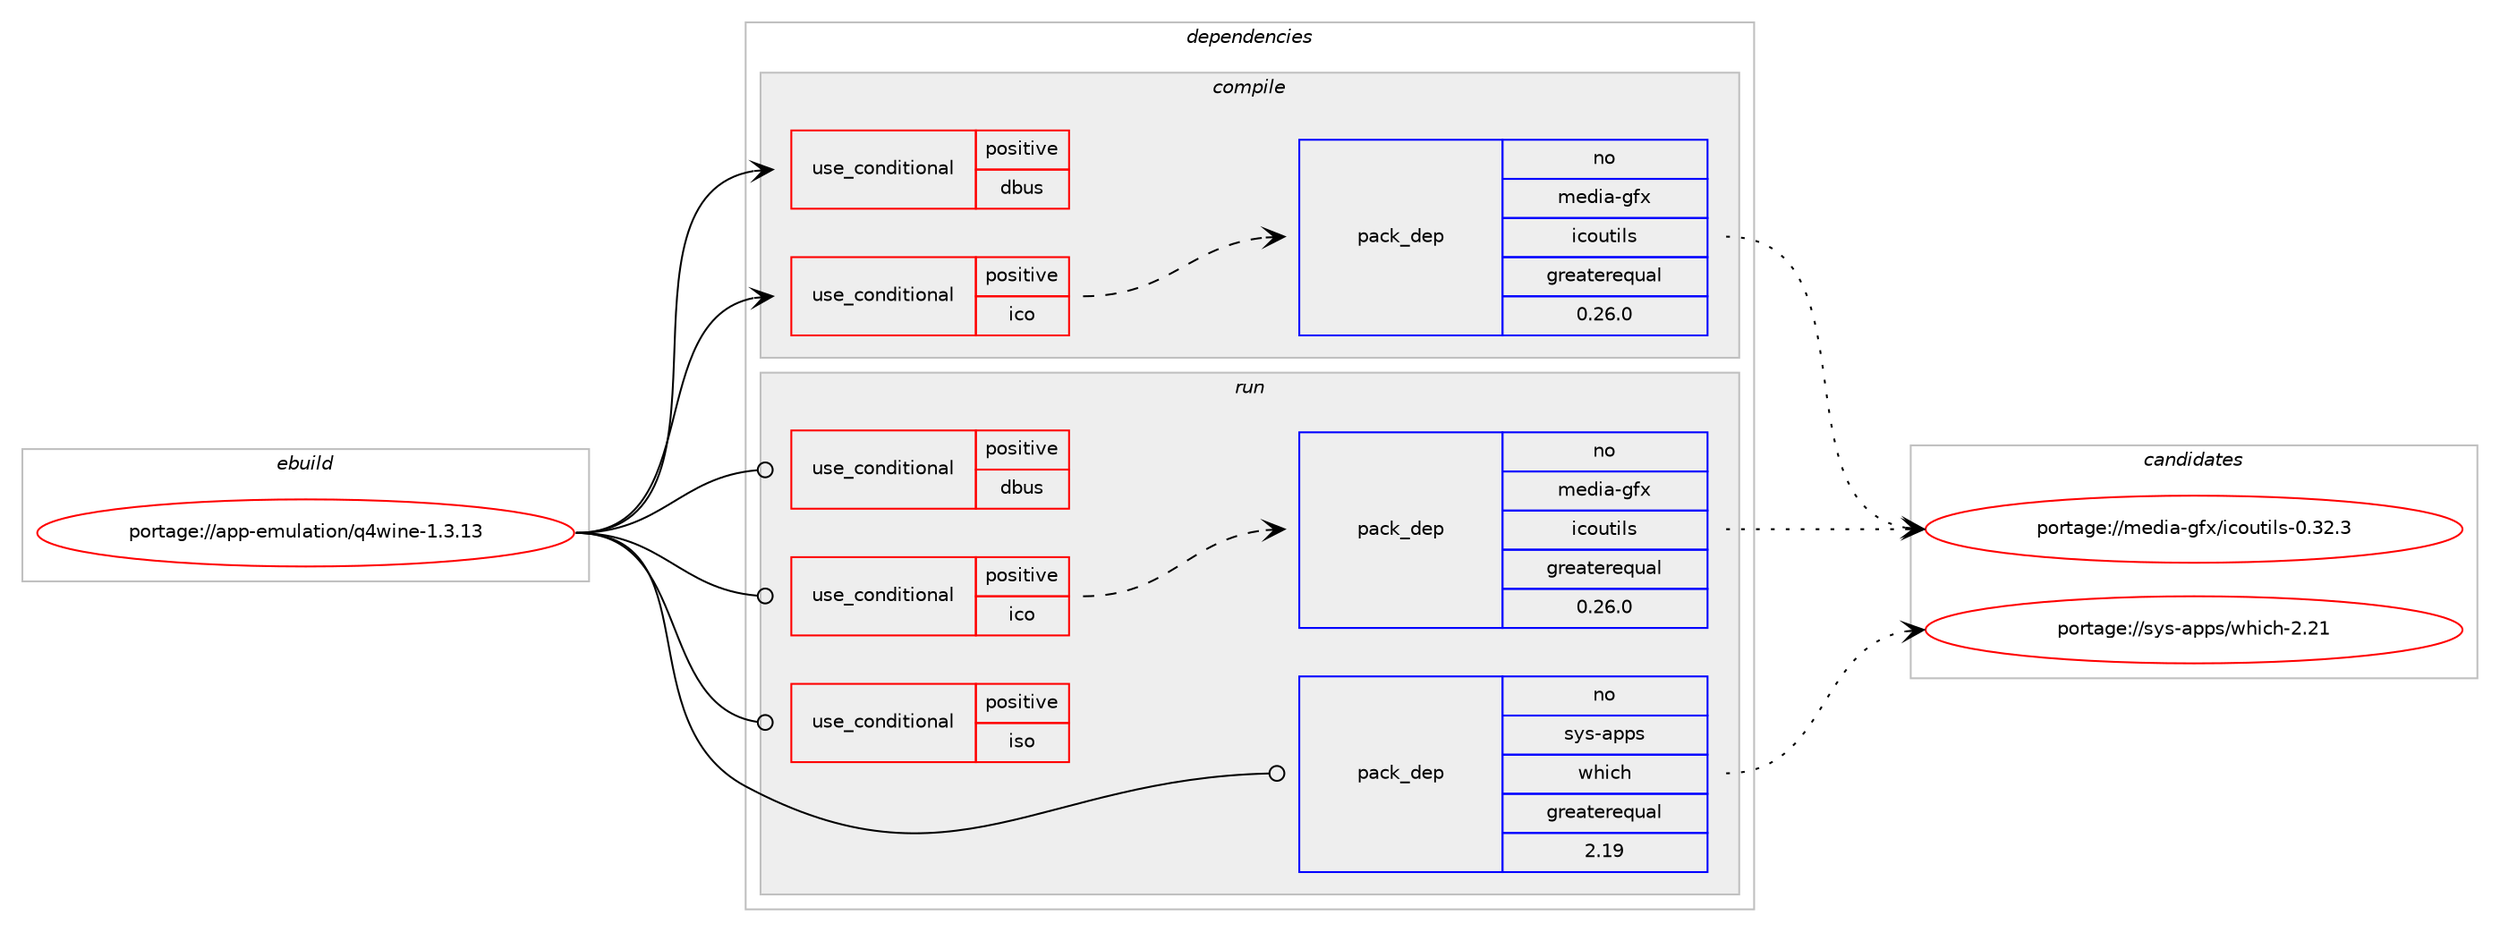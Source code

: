 digraph prolog {

# *************
# Graph options
# *************

newrank=true;
concentrate=true;
compound=true;
graph [rankdir=LR,fontname=Helvetica,fontsize=10,ranksep=1.5];#, ranksep=2.5, nodesep=0.2];
edge  [arrowhead=vee];
node  [fontname=Helvetica,fontsize=10];

# **********
# The ebuild
# **********

subgraph cluster_leftcol {
color=gray;
rank=same;
label=<<i>ebuild</i>>;
id [label="portage://app-emulation/q4wine-1.3.13", color=red, width=4, href="../app-emulation/q4wine-1.3.13.svg"];
}

# ****************
# The dependencies
# ****************

subgraph cluster_midcol {
color=gray;
label=<<i>dependencies</i>>;
subgraph cluster_compile {
fillcolor="#eeeeee";
style=filled;
label=<<i>compile</i>>;
subgraph cond6937 {
dependency11759 [label=<<TABLE BORDER="0" CELLBORDER="1" CELLSPACING="0" CELLPADDING="4"><TR><TD ROWSPAN="3" CELLPADDING="10">use_conditional</TD></TR><TR><TD>positive</TD></TR><TR><TD>dbus</TD></TR></TABLE>>, shape=none, color=red];
# *** BEGIN UNKNOWN DEPENDENCY TYPE (TODO) ***
# dependency11759 -> package_dependency(portage://app-emulation/q4wine-1.3.13,install,no,dev-qt,qtdbus,none,[,,],[slot(5)],[])
# *** END UNKNOWN DEPENDENCY TYPE (TODO) ***

}
id:e -> dependency11759:w [weight=20,style="solid",arrowhead="vee"];
subgraph cond6938 {
dependency11760 [label=<<TABLE BORDER="0" CELLBORDER="1" CELLSPACING="0" CELLPADDING="4"><TR><TD ROWSPAN="3" CELLPADDING="10">use_conditional</TD></TR><TR><TD>positive</TD></TR><TR><TD>ico</TD></TR></TABLE>>, shape=none, color=red];
subgraph pack4632 {
dependency11761 [label=<<TABLE BORDER="0" CELLBORDER="1" CELLSPACING="0" CELLPADDING="4" WIDTH="220"><TR><TD ROWSPAN="6" CELLPADDING="30">pack_dep</TD></TR><TR><TD WIDTH="110">no</TD></TR><TR><TD>media-gfx</TD></TR><TR><TD>icoutils</TD></TR><TR><TD>greaterequal</TD></TR><TR><TD>0.26.0</TD></TR></TABLE>>, shape=none, color=blue];
}
dependency11760:e -> dependency11761:w [weight=20,style="dashed",arrowhead="vee"];
}
id:e -> dependency11760:w [weight=20,style="solid",arrowhead="vee"];
# *** BEGIN UNKNOWN DEPENDENCY TYPE (TODO) ***
# id -> package_dependency(portage://app-emulation/q4wine-1.3.13,install,no,dev-qt,qtcore,none,[,,],[slot(5)],[])
# *** END UNKNOWN DEPENDENCY TYPE (TODO) ***

# *** BEGIN UNKNOWN DEPENDENCY TYPE (TODO) ***
# id -> package_dependency(portage://app-emulation/q4wine-1.3.13,install,no,dev-qt,qtgui,none,[,,],[slot(5)],[])
# *** END UNKNOWN DEPENDENCY TYPE (TODO) ***

# *** BEGIN UNKNOWN DEPENDENCY TYPE (TODO) ***
# id -> package_dependency(portage://app-emulation/q4wine-1.3.13,install,no,dev-qt,qtnetwork,none,[,,],[slot(5)],[])
# *** END UNKNOWN DEPENDENCY TYPE (TODO) ***

# *** BEGIN UNKNOWN DEPENDENCY TYPE (TODO) ***
# id -> package_dependency(portage://app-emulation/q4wine-1.3.13,install,no,dev-qt,qtsingleapplication,none,[,,],[],[use(enable(qt5),positive),use(enable(X),none)])
# *** END UNKNOWN DEPENDENCY TYPE (TODO) ***

# *** BEGIN UNKNOWN DEPENDENCY TYPE (TODO) ***
# id -> package_dependency(portage://app-emulation/q4wine-1.3.13,install,no,dev-qt,qtsql,none,[,,],[slot(5)],[use(enable(sqlite),none)])
# *** END UNKNOWN DEPENDENCY TYPE (TODO) ***

# *** BEGIN UNKNOWN DEPENDENCY TYPE (TODO) ***
# id -> package_dependency(portage://app-emulation/q4wine-1.3.13,install,no,dev-qt,qtsvg,none,[,,],[slot(5)],[])
# *** END UNKNOWN DEPENDENCY TYPE (TODO) ***

# *** BEGIN UNKNOWN DEPENDENCY TYPE (TODO) ***
# id -> package_dependency(portage://app-emulation/q4wine-1.3.13,install,no,dev-qt,qtwidgets,none,[,,],[slot(5)],[])
# *** END UNKNOWN DEPENDENCY TYPE (TODO) ***

# *** BEGIN UNKNOWN DEPENDENCY TYPE (TODO) ***
# id -> package_dependency(portage://app-emulation/q4wine-1.3.13,install,no,dev-qt,qtxml,none,[,,],[slot(5)],[])
# *** END UNKNOWN DEPENDENCY TYPE (TODO) ***

}
subgraph cluster_compileandrun {
fillcolor="#eeeeee";
style=filled;
label=<<i>compile and run</i>>;
}
subgraph cluster_run {
fillcolor="#eeeeee";
style=filled;
label=<<i>run</i>>;
subgraph cond6939 {
dependency11762 [label=<<TABLE BORDER="0" CELLBORDER="1" CELLSPACING="0" CELLPADDING="4"><TR><TD ROWSPAN="3" CELLPADDING="10">use_conditional</TD></TR><TR><TD>positive</TD></TR><TR><TD>dbus</TD></TR></TABLE>>, shape=none, color=red];
# *** BEGIN UNKNOWN DEPENDENCY TYPE (TODO) ***
# dependency11762 -> package_dependency(portage://app-emulation/q4wine-1.3.13,run,no,dev-qt,qtdbus,none,[,,],[slot(5)],[])
# *** END UNKNOWN DEPENDENCY TYPE (TODO) ***

}
id:e -> dependency11762:w [weight=20,style="solid",arrowhead="odot"];
subgraph cond6940 {
dependency11763 [label=<<TABLE BORDER="0" CELLBORDER="1" CELLSPACING="0" CELLPADDING="4"><TR><TD ROWSPAN="3" CELLPADDING="10">use_conditional</TD></TR><TR><TD>positive</TD></TR><TR><TD>ico</TD></TR></TABLE>>, shape=none, color=red];
subgraph pack4633 {
dependency11764 [label=<<TABLE BORDER="0" CELLBORDER="1" CELLSPACING="0" CELLPADDING="4" WIDTH="220"><TR><TD ROWSPAN="6" CELLPADDING="30">pack_dep</TD></TR><TR><TD WIDTH="110">no</TD></TR><TR><TD>media-gfx</TD></TR><TR><TD>icoutils</TD></TR><TR><TD>greaterequal</TD></TR><TR><TD>0.26.0</TD></TR></TABLE>>, shape=none, color=blue];
}
dependency11763:e -> dependency11764:w [weight=20,style="dashed",arrowhead="vee"];
}
id:e -> dependency11763:w [weight=20,style="solid",arrowhead="odot"];
subgraph cond6941 {
dependency11765 [label=<<TABLE BORDER="0" CELLBORDER="1" CELLSPACING="0" CELLPADDING="4"><TR><TD ROWSPAN="3" CELLPADDING="10">use_conditional</TD></TR><TR><TD>positive</TD></TR><TR><TD>iso</TD></TR></TABLE>>, shape=none, color=red];
# *** BEGIN UNKNOWN DEPENDENCY TYPE (TODO) ***
# dependency11765 -> package_dependency(portage://app-emulation/q4wine-1.3.13,run,no,sys-fs,fuseiso,none,[,,],[],[])
# *** END UNKNOWN DEPENDENCY TYPE (TODO) ***

}
id:e -> dependency11765:w [weight=20,style="solid",arrowhead="odot"];
# *** BEGIN UNKNOWN DEPENDENCY TYPE (TODO) ***
# id -> package_dependency(portage://app-emulation/q4wine-1.3.13,run,no,app-admin,sudo,none,[,,],[],[])
# *** END UNKNOWN DEPENDENCY TYPE (TODO) ***

# *** BEGIN UNKNOWN DEPENDENCY TYPE (TODO) ***
# id -> package_dependency(portage://app-emulation/q4wine-1.3.13,run,no,dev-qt,qtcore,none,[,,],[slot(5)],[])
# *** END UNKNOWN DEPENDENCY TYPE (TODO) ***

# *** BEGIN UNKNOWN DEPENDENCY TYPE (TODO) ***
# id -> package_dependency(portage://app-emulation/q4wine-1.3.13,run,no,dev-qt,qtgui,none,[,,],[slot(5)],[])
# *** END UNKNOWN DEPENDENCY TYPE (TODO) ***

# *** BEGIN UNKNOWN DEPENDENCY TYPE (TODO) ***
# id -> package_dependency(portage://app-emulation/q4wine-1.3.13,run,no,dev-qt,qtnetwork,none,[,,],[slot(5)],[])
# *** END UNKNOWN DEPENDENCY TYPE (TODO) ***

# *** BEGIN UNKNOWN DEPENDENCY TYPE (TODO) ***
# id -> package_dependency(portage://app-emulation/q4wine-1.3.13,run,no,dev-qt,qtsingleapplication,none,[,,],[],[use(enable(qt5),positive),use(enable(X),none)])
# *** END UNKNOWN DEPENDENCY TYPE (TODO) ***

# *** BEGIN UNKNOWN DEPENDENCY TYPE (TODO) ***
# id -> package_dependency(portage://app-emulation/q4wine-1.3.13,run,no,dev-qt,qtsql,none,[,,],[slot(5)],[use(enable(sqlite),none)])
# *** END UNKNOWN DEPENDENCY TYPE (TODO) ***

# *** BEGIN UNKNOWN DEPENDENCY TYPE (TODO) ***
# id -> package_dependency(portage://app-emulation/q4wine-1.3.13,run,no,dev-qt,qtsvg,none,[,,],[slot(5)],[])
# *** END UNKNOWN DEPENDENCY TYPE (TODO) ***

# *** BEGIN UNKNOWN DEPENDENCY TYPE (TODO) ***
# id -> package_dependency(portage://app-emulation/q4wine-1.3.13,run,no,dev-qt,qtwidgets,none,[,,],[slot(5)],[])
# *** END UNKNOWN DEPENDENCY TYPE (TODO) ***

# *** BEGIN UNKNOWN DEPENDENCY TYPE (TODO) ***
# id -> package_dependency(portage://app-emulation/q4wine-1.3.13,run,no,dev-qt,qtxml,none,[,,],[slot(5)],[])
# *** END UNKNOWN DEPENDENCY TYPE (TODO) ***

subgraph pack4634 {
dependency11766 [label=<<TABLE BORDER="0" CELLBORDER="1" CELLSPACING="0" CELLPADDING="4" WIDTH="220"><TR><TD ROWSPAN="6" CELLPADDING="30">pack_dep</TD></TR><TR><TD WIDTH="110">no</TD></TR><TR><TD>sys-apps</TD></TR><TR><TD>which</TD></TR><TR><TD>greaterequal</TD></TR><TR><TD>2.19</TD></TR></TABLE>>, shape=none, color=blue];
}
id:e -> dependency11766:w [weight=20,style="solid",arrowhead="odot"];
}
}

# **************
# The candidates
# **************

subgraph cluster_choices {
rank=same;
color=gray;
label=<<i>candidates</i>>;

subgraph choice4632 {
color=black;
nodesep=1;
choice1091011001059745103102120471059911111711610510811545484651504651 [label="portage://media-gfx/icoutils-0.32.3", color=red, width=4,href="../media-gfx/icoutils-0.32.3.svg"];
dependency11761:e -> choice1091011001059745103102120471059911111711610510811545484651504651:w [style=dotted,weight="100"];
}
subgraph choice4633 {
color=black;
nodesep=1;
choice1091011001059745103102120471059911111711610510811545484651504651 [label="portage://media-gfx/icoutils-0.32.3", color=red, width=4,href="../media-gfx/icoutils-0.32.3.svg"];
dependency11764:e -> choice1091011001059745103102120471059911111711610510811545484651504651:w [style=dotted,weight="100"];
}
subgraph choice4634 {
color=black;
nodesep=1;
choice115121115459711211211547119104105991044550465049 [label="portage://sys-apps/which-2.21", color=red, width=4,href="../sys-apps/which-2.21.svg"];
dependency11766:e -> choice115121115459711211211547119104105991044550465049:w [style=dotted,weight="100"];
}
}

}
